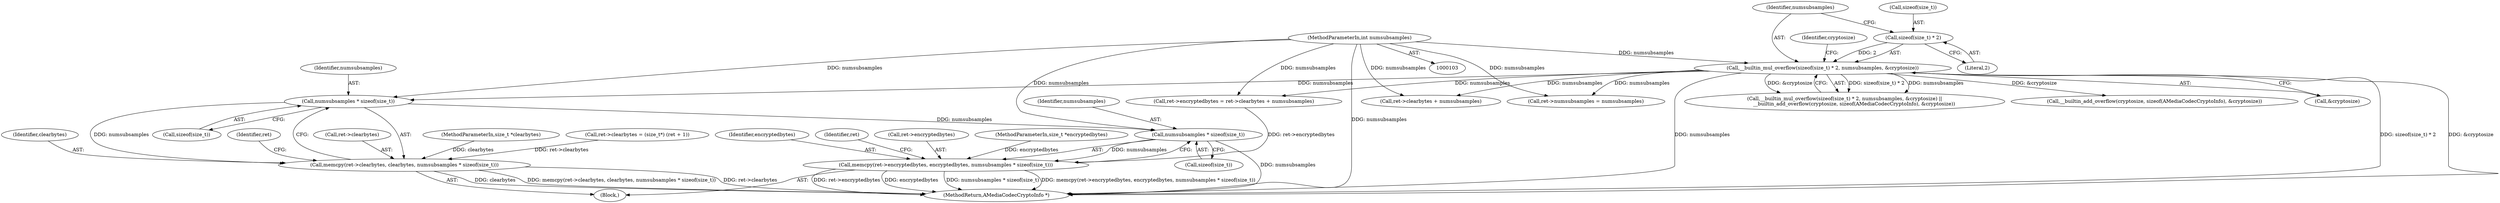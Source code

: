 digraph "0_Android_2b4667baa5a2badbdfec1794156ee17d4afef37c@API" {
"1000208" [label="(Call,numsubsamples * sizeof(size_t))"];
"1000104" [label="(MethodParameterIn,int numsubsamples)"];
"1000114" [label="(Call,__builtin_mul_overflow(sizeof(size_t) * 2, numsubsamples, &cryptosize))"];
"1000115" [label="(Call,sizeof(size_t) * 2)"];
"1000203" [label="(Call,memcpy(ret->clearbytes, clearbytes, numsubsamples * sizeof(size_t)))"];
"1000217" [label="(Call,numsubsamples * sizeof(size_t))"];
"1000212" [label="(Call,memcpy(ret->encryptedbytes, encryptedbytes, numsubsamples * sizeof(size_t)))"];
"1000119" [label="(Identifier,numsubsamples)"];
"1000110" [label="(Block,)"];
"1000108" [label="(MethodParameterIn,size_t *clearbytes)"];
"1000115" [label="(Call,sizeof(size_t) * 2)"];
"1000123" [label="(Identifier,cryptosize)"];
"1000118" [label="(Literal,2)"];
"1000203" [label="(Call,memcpy(ret->clearbytes, clearbytes, numsubsamples * sizeof(size_t)))"];
"1000223" [label="(MethodReturn,AMediaCodecCryptoInfo *)"];
"1000113" [label="(Call,__builtin_mul_overflow(sizeof(size_t) * 2, numsubsamples, &cryptosize) ||\n            __builtin_add_overflow(cryptosize, sizeof(AMediaCodecCryptoInfo), &cryptosize))"];
"1000216" [label="(Identifier,encryptedbytes)"];
"1000219" [label="(Call,sizeof(size_t))"];
"1000209" [label="(Identifier,numsubsamples)"];
"1000185" [label="(Call,ret->clearbytes = (size_t*) (ret + 1))"];
"1000222" [label="(Identifier,ret)"];
"1000198" [label="(Call,ret->clearbytes + numsubsamples)"];
"1000149" [label="(Call,ret->numsubsamples = numsubsamples)"];
"1000104" [label="(MethodParameterIn,int numsubsamples)"];
"1000122" [label="(Call,__builtin_add_overflow(cryptosize, sizeof(AMediaCodecCryptoInfo), &cryptosize))"];
"1000207" [label="(Identifier,clearbytes)"];
"1000116" [label="(Call,sizeof(size_t))"];
"1000214" [label="(Identifier,ret)"];
"1000120" [label="(Call,&cryptosize)"];
"1000212" [label="(Call,memcpy(ret->encryptedbytes, encryptedbytes, numsubsamples * sizeof(size_t)))"];
"1000204" [label="(Call,ret->clearbytes)"];
"1000217" [label="(Call,numsubsamples * sizeof(size_t))"];
"1000114" [label="(Call,__builtin_mul_overflow(sizeof(size_t) * 2, numsubsamples, &cryptosize))"];
"1000208" [label="(Call,numsubsamples * sizeof(size_t))"];
"1000218" [label="(Identifier,numsubsamples)"];
"1000213" [label="(Call,ret->encryptedbytes)"];
"1000194" [label="(Call,ret->encryptedbytes = ret->clearbytes + numsubsamples)"];
"1000109" [label="(MethodParameterIn,size_t *encryptedbytes)"];
"1000210" [label="(Call,sizeof(size_t))"];
"1000208" -> "1000203"  [label="AST: "];
"1000208" -> "1000210"  [label="CFG: "];
"1000209" -> "1000208"  [label="AST: "];
"1000210" -> "1000208"  [label="AST: "];
"1000203" -> "1000208"  [label="CFG: "];
"1000208" -> "1000203"  [label="DDG: numsubsamples"];
"1000104" -> "1000208"  [label="DDG: numsubsamples"];
"1000114" -> "1000208"  [label="DDG: numsubsamples"];
"1000208" -> "1000217"  [label="DDG: numsubsamples"];
"1000104" -> "1000103"  [label="AST: "];
"1000104" -> "1000223"  [label="DDG: numsubsamples"];
"1000104" -> "1000114"  [label="DDG: numsubsamples"];
"1000104" -> "1000149"  [label="DDG: numsubsamples"];
"1000104" -> "1000194"  [label="DDG: numsubsamples"];
"1000104" -> "1000198"  [label="DDG: numsubsamples"];
"1000104" -> "1000217"  [label="DDG: numsubsamples"];
"1000114" -> "1000113"  [label="AST: "];
"1000114" -> "1000120"  [label="CFG: "];
"1000115" -> "1000114"  [label="AST: "];
"1000119" -> "1000114"  [label="AST: "];
"1000120" -> "1000114"  [label="AST: "];
"1000123" -> "1000114"  [label="CFG: "];
"1000113" -> "1000114"  [label="CFG: "];
"1000114" -> "1000223"  [label="DDG: numsubsamples"];
"1000114" -> "1000223"  [label="DDG: sizeof(size_t) * 2"];
"1000114" -> "1000223"  [label="DDG: &cryptosize"];
"1000114" -> "1000113"  [label="DDG: sizeof(size_t) * 2"];
"1000114" -> "1000113"  [label="DDG: numsubsamples"];
"1000114" -> "1000113"  [label="DDG: &cryptosize"];
"1000115" -> "1000114"  [label="DDG: 2"];
"1000114" -> "1000122"  [label="DDG: &cryptosize"];
"1000114" -> "1000149"  [label="DDG: numsubsamples"];
"1000114" -> "1000194"  [label="DDG: numsubsamples"];
"1000114" -> "1000198"  [label="DDG: numsubsamples"];
"1000115" -> "1000118"  [label="CFG: "];
"1000116" -> "1000115"  [label="AST: "];
"1000118" -> "1000115"  [label="AST: "];
"1000119" -> "1000115"  [label="CFG: "];
"1000203" -> "1000110"  [label="AST: "];
"1000204" -> "1000203"  [label="AST: "];
"1000207" -> "1000203"  [label="AST: "];
"1000214" -> "1000203"  [label="CFG: "];
"1000203" -> "1000223"  [label="DDG: clearbytes"];
"1000203" -> "1000223"  [label="DDG: memcpy(ret->clearbytes, clearbytes, numsubsamples * sizeof(size_t))"];
"1000203" -> "1000223"  [label="DDG: ret->clearbytes"];
"1000185" -> "1000203"  [label="DDG: ret->clearbytes"];
"1000108" -> "1000203"  [label="DDG: clearbytes"];
"1000217" -> "1000212"  [label="AST: "];
"1000217" -> "1000219"  [label="CFG: "];
"1000218" -> "1000217"  [label="AST: "];
"1000219" -> "1000217"  [label="AST: "];
"1000212" -> "1000217"  [label="CFG: "];
"1000217" -> "1000223"  [label="DDG: numsubsamples"];
"1000217" -> "1000212"  [label="DDG: numsubsamples"];
"1000212" -> "1000110"  [label="AST: "];
"1000213" -> "1000212"  [label="AST: "];
"1000216" -> "1000212"  [label="AST: "];
"1000222" -> "1000212"  [label="CFG: "];
"1000212" -> "1000223"  [label="DDG: encryptedbytes"];
"1000212" -> "1000223"  [label="DDG: numsubsamples * sizeof(size_t)"];
"1000212" -> "1000223"  [label="DDG: memcpy(ret->encryptedbytes, encryptedbytes, numsubsamples * sizeof(size_t))"];
"1000212" -> "1000223"  [label="DDG: ret->encryptedbytes"];
"1000194" -> "1000212"  [label="DDG: ret->encryptedbytes"];
"1000109" -> "1000212"  [label="DDG: encryptedbytes"];
}
